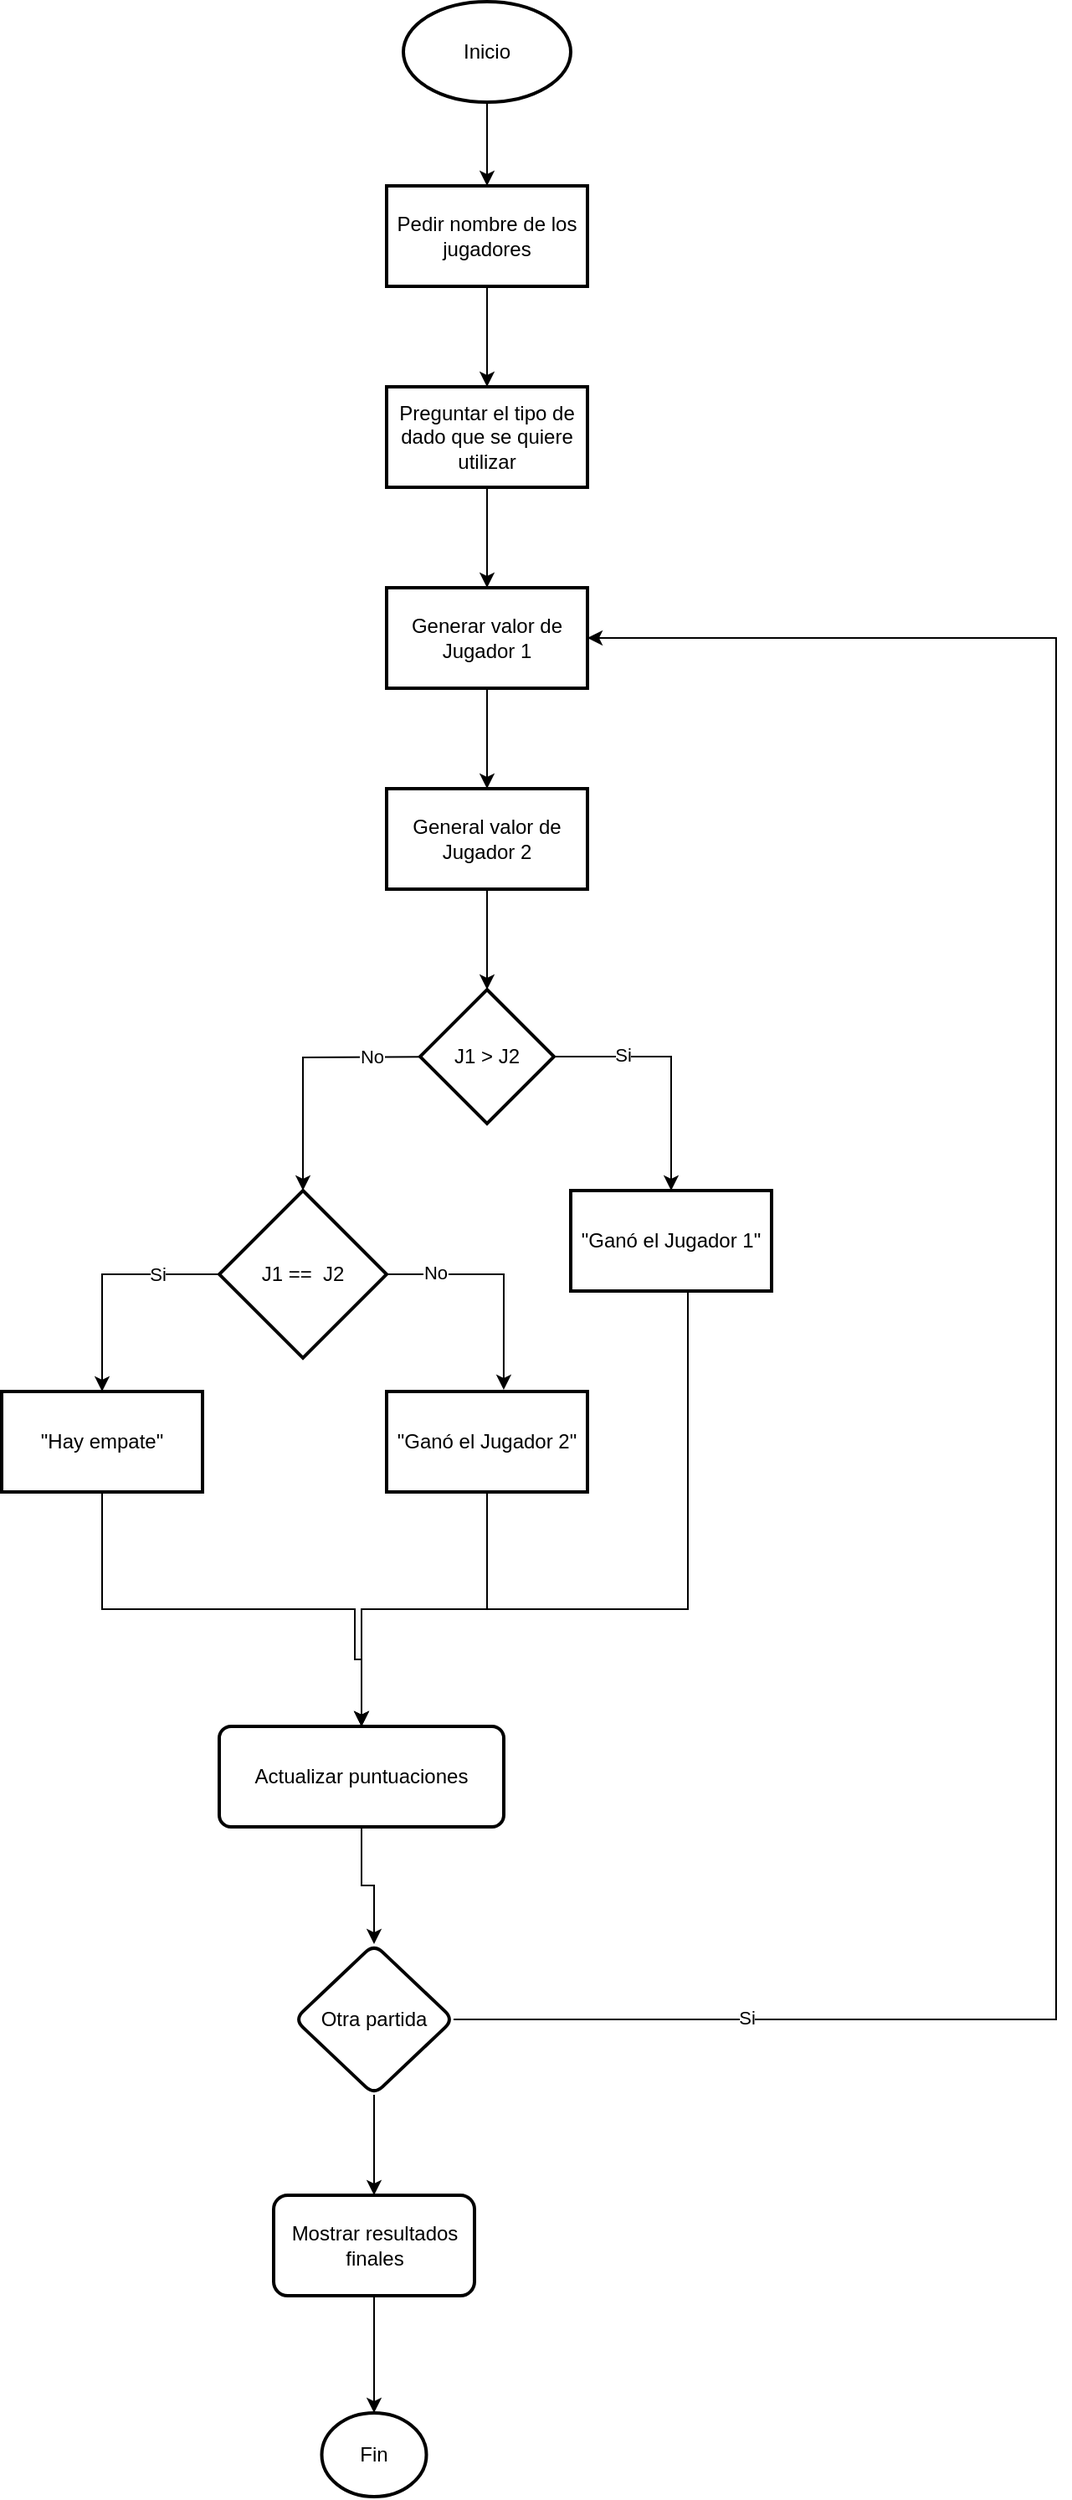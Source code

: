 <mxfile version="24.0.2" type="device">
  <diagram name="Page-1" id="n6NJ_Yzv-7mstxC5dH7d">
    <mxGraphModel dx="901" dy="771" grid="1" gridSize="10" guides="1" tooltips="1" connect="1" arrows="1" fold="1" page="1" pageScale="1" pageWidth="827" pageHeight="1169" math="0" shadow="0">
      <root>
        <mxCell id="0" />
        <mxCell id="1" parent="0" />
        <mxCell id="eDqWTLSOju9RnNiyz4OJ-3" value="" style="edgeStyle=orthogonalEdgeStyle;rounded=0;orthogonalLoop=1;jettySize=auto;html=1;" edge="1" parent="1" source="eDqWTLSOju9RnNiyz4OJ-1" target="eDqWTLSOju9RnNiyz4OJ-2">
          <mxGeometry relative="1" as="geometry" />
        </mxCell>
        <mxCell id="eDqWTLSOju9RnNiyz4OJ-1" value="Inicio" style="strokeWidth=2;html=1;shape=mxgraph.flowchart.start_1;whiteSpace=wrap;" vertex="1" parent="1">
          <mxGeometry x="340" y="10" width="100" height="60" as="geometry" />
        </mxCell>
        <mxCell id="eDqWTLSOju9RnNiyz4OJ-5" value="" style="edgeStyle=orthogonalEdgeStyle;rounded=0;orthogonalLoop=1;jettySize=auto;html=1;" edge="1" parent="1" source="eDqWTLSOju9RnNiyz4OJ-2" target="eDqWTLSOju9RnNiyz4OJ-4">
          <mxGeometry relative="1" as="geometry" />
        </mxCell>
        <mxCell id="eDqWTLSOju9RnNiyz4OJ-2" value="Pedir nombre de los jugadores" style="whiteSpace=wrap;html=1;strokeWidth=2;" vertex="1" parent="1">
          <mxGeometry x="330" y="120" width="120" height="60" as="geometry" />
        </mxCell>
        <mxCell id="eDqWTLSOju9RnNiyz4OJ-7" value="" style="edgeStyle=orthogonalEdgeStyle;rounded=0;orthogonalLoop=1;jettySize=auto;html=1;" edge="1" parent="1" source="eDqWTLSOju9RnNiyz4OJ-4" target="eDqWTLSOju9RnNiyz4OJ-6">
          <mxGeometry relative="1" as="geometry" />
        </mxCell>
        <mxCell id="eDqWTLSOju9RnNiyz4OJ-4" value="Preguntar el tipo de dado que se quiere utilizar" style="whiteSpace=wrap;html=1;strokeWidth=2;" vertex="1" parent="1">
          <mxGeometry x="330" y="240" width="120" height="60" as="geometry" />
        </mxCell>
        <mxCell id="eDqWTLSOju9RnNiyz4OJ-11" value="" style="edgeStyle=orthogonalEdgeStyle;rounded=0;orthogonalLoop=1;jettySize=auto;html=1;" edge="1" parent="1" source="eDqWTLSOju9RnNiyz4OJ-6" target="eDqWTLSOju9RnNiyz4OJ-10">
          <mxGeometry relative="1" as="geometry" />
        </mxCell>
        <mxCell id="eDqWTLSOju9RnNiyz4OJ-6" value="Generar valor de Jugador 1" style="whiteSpace=wrap;html=1;strokeWidth=2;" vertex="1" parent="1">
          <mxGeometry x="330" y="360" width="120" height="60" as="geometry" />
        </mxCell>
        <mxCell id="eDqWTLSOju9RnNiyz4OJ-13" value="" style="edgeStyle=orthogonalEdgeStyle;rounded=0;orthogonalLoop=1;jettySize=auto;html=1;" edge="1" parent="1" source="eDqWTLSOju9RnNiyz4OJ-10" target="eDqWTLSOju9RnNiyz4OJ-12">
          <mxGeometry relative="1" as="geometry" />
        </mxCell>
        <mxCell id="eDqWTLSOju9RnNiyz4OJ-10" value="General valor de Jugador 2" style="whiteSpace=wrap;html=1;strokeWidth=2;" vertex="1" parent="1">
          <mxGeometry x="330" y="480" width="120" height="60" as="geometry" />
        </mxCell>
        <mxCell id="eDqWTLSOju9RnNiyz4OJ-15" value="" style="edgeStyle=orthogonalEdgeStyle;rounded=0;orthogonalLoop=1;jettySize=auto;html=1;" edge="1" parent="1" source="eDqWTLSOju9RnNiyz4OJ-12" target="eDqWTLSOju9RnNiyz4OJ-14">
          <mxGeometry relative="1" as="geometry" />
        </mxCell>
        <mxCell id="eDqWTLSOju9RnNiyz4OJ-16" value="Si" style="edgeLabel;html=1;align=center;verticalAlign=middle;resizable=0;points=[];" vertex="1" connectable="0" parent="eDqWTLSOju9RnNiyz4OJ-15">
          <mxGeometry x="-0.453" y="1" relative="1" as="geometry">
            <mxPoint as="offset" />
          </mxGeometry>
        </mxCell>
        <mxCell id="eDqWTLSOju9RnNiyz4OJ-20" value="" style="edgeStyle=orthogonalEdgeStyle;rounded=0;orthogonalLoop=1;jettySize=auto;html=1;entryX=0.5;entryY=0;entryDx=0;entryDy=0;entryPerimeter=0;" edge="1" parent="1" target="eDqWTLSOju9RnNiyz4OJ-22">
          <mxGeometry relative="1" as="geometry">
            <mxPoint x="370" y="640" as="sourcePoint" />
            <mxPoint x="260" y="720" as="targetPoint" />
          </mxGeometry>
        </mxCell>
        <mxCell id="eDqWTLSOju9RnNiyz4OJ-21" value="No" style="edgeLabel;html=1;align=center;verticalAlign=middle;resizable=0;points=[];" vertex="1" connectable="0" parent="eDqWTLSOju9RnNiyz4OJ-20">
          <mxGeometry x="-0.42" y="-1" relative="1" as="geometry">
            <mxPoint as="offset" />
          </mxGeometry>
        </mxCell>
        <mxCell id="eDqWTLSOju9RnNiyz4OJ-12" value="J1 &amp;gt; J2" style="rhombus;whiteSpace=wrap;html=1;strokeWidth=2;" vertex="1" parent="1">
          <mxGeometry x="350" y="600" width="80" height="80" as="geometry" />
        </mxCell>
        <mxCell id="eDqWTLSOju9RnNiyz4OJ-18" value="" style="edgeStyle=orthogonalEdgeStyle;rounded=0;orthogonalLoop=1;jettySize=auto;html=1;entryX=0.5;entryY=0;entryDx=0;entryDy=0;" edge="1" parent="1" source="eDqWTLSOju9RnNiyz4OJ-14" target="eDqWTLSOju9RnNiyz4OJ-32">
          <mxGeometry relative="1" as="geometry">
            <mxPoint x="500" y="840" as="targetPoint" />
            <Array as="points">
              <mxPoint x="510" y="970" />
              <mxPoint x="315" y="970" />
            </Array>
          </mxGeometry>
        </mxCell>
        <mxCell id="eDqWTLSOju9RnNiyz4OJ-14" value="&quot;Ganó el Jugador 1&quot;" style="whiteSpace=wrap;html=1;strokeWidth=2;" vertex="1" parent="1">
          <mxGeometry x="440" y="720" width="120" height="60" as="geometry" />
        </mxCell>
        <mxCell id="eDqWTLSOju9RnNiyz4OJ-25" value="" style="edgeStyle=orthogonalEdgeStyle;rounded=0;orthogonalLoop=1;jettySize=auto;html=1;" edge="1" parent="1" source="eDqWTLSOju9RnNiyz4OJ-22" target="eDqWTLSOju9RnNiyz4OJ-24">
          <mxGeometry relative="1" as="geometry" />
        </mxCell>
        <mxCell id="eDqWTLSOju9RnNiyz4OJ-26" value="Si" style="edgeLabel;html=1;align=center;verticalAlign=middle;resizable=0;points=[];" vertex="1" connectable="0" parent="eDqWTLSOju9RnNiyz4OJ-25">
          <mxGeometry x="-0.462" relative="1" as="geometry">
            <mxPoint as="offset" />
          </mxGeometry>
        </mxCell>
        <mxCell id="eDqWTLSOju9RnNiyz4OJ-27" style="edgeStyle=orthogonalEdgeStyle;rounded=0;orthogonalLoop=1;jettySize=auto;html=1;entryX=0.583;entryY=-0.017;entryDx=0;entryDy=0;entryPerimeter=0;" edge="1" parent="1" source="eDqWTLSOju9RnNiyz4OJ-22" target="eDqWTLSOju9RnNiyz4OJ-31">
          <mxGeometry relative="1" as="geometry">
            <mxPoint x="400" y="880" as="targetPoint" />
            <Array as="points">
              <mxPoint x="400" y="770" />
            </Array>
          </mxGeometry>
        </mxCell>
        <mxCell id="eDqWTLSOju9RnNiyz4OJ-28" value="No" style="edgeLabel;html=1;align=center;verticalAlign=middle;resizable=0;points=[];" vertex="1" connectable="0" parent="eDqWTLSOju9RnNiyz4OJ-27">
          <mxGeometry x="-0.59" y="1" relative="1" as="geometry">
            <mxPoint as="offset" />
          </mxGeometry>
        </mxCell>
        <mxCell id="eDqWTLSOju9RnNiyz4OJ-22" value="J1 ==&amp;nbsp; J2" style="strokeWidth=2;html=1;shape=mxgraph.flowchart.decision;whiteSpace=wrap;" vertex="1" parent="1">
          <mxGeometry x="230" y="720" width="100" height="100" as="geometry" />
        </mxCell>
        <mxCell id="eDqWTLSOju9RnNiyz4OJ-34" style="edgeStyle=orthogonalEdgeStyle;rounded=0;orthogonalLoop=1;jettySize=auto;html=1;entryX=0.5;entryY=0;entryDx=0;entryDy=0;" edge="1" parent="1" source="eDqWTLSOju9RnNiyz4OJ-24" target="eDqWTLSOju9RnNiyz4OJ-32">
          <mxGeometry relative="1" as="geometry">
            <mxPoint x="310" y="1040" as="targetPoint" />
            <Array as="points">
              <mxPoint x="160" y="970" />
              <mxPoint x="311" y="970" />
              <mxPoint x="311" y="1000" />
              <mxPoint x="315" y="1000" />
            </Array>
          </mxGeometry>
        </mxCell>
        <mxCell id="eDqWTLSOju9RnNiyz4OJ-24" value="&quot;Hay empate&quot;" style="whiteSpace=wrap;html=1;strokeWidth=2;" vertex="1" parent="1">
          <mxGeometry x="100" y="840" width="120" height="60" as="geometry" />
        </mxCell>
        <mxCell id="eDqWTLSOju9RnNiyz4OJ-33" style="edgeStyle=orthogonalEdgeStyle;rounded=0;orthogonalLoop=1;jettySize=auto;html=1;entryX=0.5;entryY=0;entryDx=0;entryDy=0;" edge="1" parent="1" source="eDqWTLSOju9RnNiyz4OJ-31" target="eDqWTLSOju9RnNiyz4OJ-32">
          <mxGeometry relative="1" as="geometry" />
        </mxCell>
        <mxCell id="eDqWTLSOju9RnNiyz4OJ-31" value="&quot;Ganó el Jugador 2&quot;" style="whiteSpace=wrap;html=1;strokeWidth=2;" vertex="1" parent="1">
          <mxGeometry x="330" y="840" width="120" height="60" as="geometry" />
        </mxCell>
        <mxCell id="eDqWTLSOju9RnNiyz4OJ-36" value="" style="edgeStyle=orthogonalEdgeStyle;rounded=0;orthogonalLoop=1;jettySize=auto;html=1;" edge="1" parent="1" source="eDqWTLSOju9RnNiyz4OJ-32" target="eDqWTLSOju9RnNiyz4OJ-35">
          <mxGeometry relative="1" as="geometry" />
        </mxCell>
        <mxCell id="eDqWTLSOju9RnNiyz4OJ-32" value="Actualizar puntuaciones" style="rounded=1;whiteSpace=wrap;html=1;absoluteArcSize=1;arcSize=14;strokeWidth=2;" vertex="1" parent="1">
          <mxGeometry x="230" y="1040" width="170" height="60" as="geometry" />
        </mxCell>
        <mxCell id="eDqWTLSOju9RnNiyz4OJ-37" style="edgeStyle=orthogonalEdgeStyle;rounded=0;orthogonalLoop=1;jettySize=auto;html=1;entryX=1;entryY=0.5;entryDx=0;entryDy=0;" edge="1" parent="1" source="eDqWTLSOju9RnNiyz4OJ-35" target="eDqWTLSOju9RnNiyz4OJ-6">
          <mxGeometry relative="1" as="geometry">
            <Array as="points">
              <mxPoint x="730" y="1215" />
              <mxPoint x="730" y="390" />
            </Array>
          </mxGeometry>
        </mxCell>
        <mxCell id="eDqWTLSOju9RnNiyz4OJ-38" value="Si" style="edgeLabel;html=1;align=center;verticalAlign=middle;resizable=0;points=[];" vertex="1" connectable="0" parent="eDqWTLSOju9RnNiyz4OJ-37">
          <mxGeometry x="-0.762" y="1" relative="1" as="geometry">
            <mxPoint as="offset" />
          </mxGeometry>
        </mxCell>
        <mxCell id="eDqWTLSOju9RnNiyz4OJ-40" value="" style="edgeStyle=orthogonalEdgeStyle;rounded=0;orthogonalLoop=1;jettySize=auto;html=1;" edge="1" parent="1" source="eDqWTLSOju9RnNiyz4OJ-35" target="eDqWTLSOju9RnNiyz4OJ-39">
          <mxGeometry relative="1" as="geometry" />
        </mxCell>
        <mxCell id="eDqWTLSOju9RnNiyz4OJ-35" value="Otra partida" style="rhombus;whiteSpace=wrap;html=1;rounded=1;arcSize=14;strokeWidth=2;" vertex="1" parent="1">
          <mxGeometry x="275" y="1170" width="95" height="90" as="geometry" />
        </mxCell>
        <mxCell id="eDqWTLSOju9RnNiyz4OJ-42" value="" style="edgeStyle=orthogonalEdgeStyle;rounded=0;orthogonalLoop=1;jettySize=auto;html=1;" edge="1" parent="1" source="eDqWTLSOju9RnNiyz4OJ-39" target="eDqWTLSOju9RnNiyz4OJ-41">
          <mxGeometry relative="1" as="geometry" />
        </mxCell>
        <mxCell id="eDqWTLSOju9RnNiyz4OJ-39" value="Mostrar resultados finales" style="whiteSpace=wrap;html=1;rounded=1;arcSize=14;strokeWidth=2;" vertex="1" parent="1">
          <mxGeometry x="262.5" y="1320" width="120" height="60" as="geometry" />
        </mxCell>
        <mxCell id="eDqWTLSOju9RnNiyz4OJ-41" value="Fin" style="ellipse;whiteSpace=wrap;html=1;rounded=1;arcSize=14;strokeWidth=2;" vertex="1" parent="1">
          <mxGeometry x="291.25" y="1450" width="62.5" height="50" as="geometry" />
        </mxCell>
      </root>
    </mxGraphModel>
  </diagram>
</mxfile>
